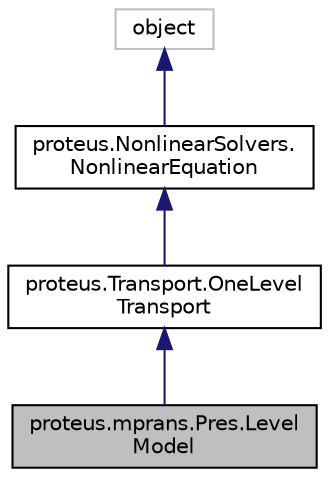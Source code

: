 digraph "proteus.mprans.Pres.LevelModel"
{
 // LATEX_PDF_SIZE
  edge [fontname="Helvetica",fontsize="10",labelfontname="Helvetica",labelfontsize="10"];
  node [fontname="Helvetica",fontsize="10",shape=record];
  Node1 [label="proteus.mprans.Pres.Level\lModel",height=0.2,width=0.4,color="black", fillcolor="grey75", style="filled", fontcolor="black",tooltip=" "];
  Node2 -> Node1 [dir="back",color="midnightblue",fontsize="10",style="solid",fontname="Helvetica"];
  Node2 [label="proteus.Transport.OneLevel\lTransport",height=0.2,width=0.4,color="black", fillcolor="white", style="filled",URL="$classproteus_1_1Transport_1_1OneLevelTransport.html",tooltip=" "];
  Node3 -> Node2 [dir="back",color="midnightblue",fontsize="10",style="solid",fontname="Helvetica"];
  Node3 [label="proteus.NonlinearSolvers.\lNonlinearEquation",height=0.2,width=0.4,color="black", fillcolor="white", style="filled",URL="$classproteus_1_1NonlinearSolvers_1_1NonlinearEquation.html",tooltip=" "];
  Node4 -> Node3 [dir="back",color="midnightblue",fontsize="10",style="solid",fontname="Helvetica"];
  Node4 [label="object",height=0.2,width=0.4,color="grey75", fillcolor="white", style="filled",tooltip=" "];
}

